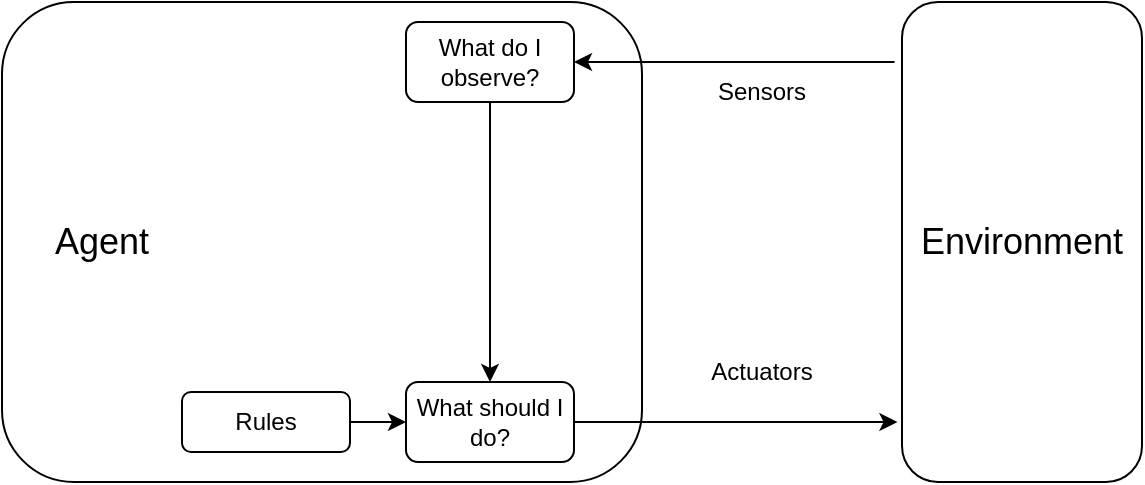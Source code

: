 <mxfile version="24.4.13" type="device">
  <diagram name="第 1 页" id="sLJ4KDU1JFGfk5za4g6f">
    <mxGraphModel dx="745" dy="420" grid="1" gridSize="10" guides="1" tooltips="1" connect="1" arrows="1" fold="1" page="1" pageScale="1" pageWidth="827" pageHeight="1169" math="0" shadow="0">
      <root>
        <mxCell id="0" />
        <mxCell id="1" parent="0" />
        <mxCell id="4T8lRR1x6J5uWcAEup5r-1" value="&lt;font style=&quot;font-size: 18px;&quot;&gt;Environment&lt;/font&gt;" style="rounded=1;whiteSpace=wrap;html=1;" parent="1" vertex="1">
          <mxGeometry x="620" y="10" width="120" height="240" as="geometry" />
        </mxCell>
        <mxCell id="4T8lRR1x6J5uWcAEup5r-2" value="" style="rounded=1;whiteSpace=wrap;html=1;" parent="1" vertex="1">
          <mxGeometry x="170" y="10" width="320" height="240" as="geometry" />
        </mxCell>
        <mxCell id="4T8lRR1x6J5uWcAEup5r-6" value="Sensors" style="text;html=1;align=center;verticalAlign=middle;whiteSpace=wrap;rounded=1;" parent="1" vertex="1">
          <mxGeometry x="520" y="40" width="60" height="30" as="geometry" />
        </mxCell>
        <mxCell id="4T8lRR1x6J5uWcAEup5r-7" value="Actuators" style="text;html=1;align=center;verticalAlign=middle;whiteSpace=wrap;rounded=1;" parent="1" vertex="1">
          <mxGeometry x="520" y="180" width="60" height="30" as="geometry" />
        </mxCell>
        <mxCell id="4T8lRR1x6J5uWcAEup5r-8" value="&lt;font style=&quot;font-size: 18px;&quot;&gt;Agent&lt;/font&gt;" style="text;html=1;align=center;verticalAlign=middle;whiteSpace=wrap;rounded=1;" parent="1" vertex="1">
          <mxGeometry x="190" y="115" width="60" height="30" as="geometry" />
        </mxCell>
        <mxCell id="4T8lRR1x6J5uWcAEup5r-10" value="What should I do?" style="rounded=1;whiteSpace=wrap;html=1;" parent="1" vertex="1">
          <mxGeometry x="372" y="200" width="84" height="40" as="geometry" />
        </mxCell>
        <mxCell id="4T8lRR1x6J5uWcAEup5r-13" style="edgeStyle=orthogonalEdgeStyle;rounded=1;orthogonalLoop=1;jettySize=auto;html=1;exitX=1;exitY=0.5;exitDx=0;exitDy=0;entryX=-0.019;entryY=0.875;entryDx=0;entryDy=0;entryPerimeter=0;" parent="1" source="4T8lRR1x6J5uWcAEup5r-10" target="4T8lRR1x6J5uWcAEup5r-1" edge="1">
          <mxGeometry relative="1" as="geometry" />
        </mxCell>
        <mxCell id="BckUsuiBPB27EDMu2cYO-6" style="edgeStyle=orthogonalEdgeStyle;curved=1;rounded=1;orthogonalLoop=1;jettySize=auto;html=1;exitX=0.5;exitY=1;exitDx=0;exitDy=0;entryX=0.5;entryY=0;entryDx=0;entryDy=0;" edge="1" parent="1" source="4T8lRR1x6J5uWcAEup5r-14" target="4T8lRR1x6J5uWcAEup5r-10">
          <mxGeometry relative="1" as="geometry" />
        </mxCell>
        <mxCell id="4T8lRR1x6J5uWcAEup5r-14" value="What do I observe?" style="rounded=1;whiteSpace=wrap;html=1;" parent="1" vertex="1">
          <mxGeometry x="372" y="20" width="84" height="40" as="geometry" />
        </mxCell>
        <mxCell id="4T8lRR1x6J5uWcAEup5r-15" style="edgeStyle=orthogonalEdgeStyle;rounded=1;orthogonalLoop=1;jettySize=auto;html=1;exitX=1;exitY=0.5;exitDx=0;exitDy=0;entryX=-0.031;entryY=0.125;entryDx=0;entryDy=0;entryPerimeter=0;endArrow=none;endFill=0;startArrow=classic;startFill=1;" parent="1" source="4T8lRR1x6J5uWcAEup5r-14" target="4T8lRR1x6J5uWcAEup5r-1" edge="1">
          <mxGeometry relative="1" as="geometry" />
        </mxCell>
        <mxCell id="BckUsuiBPB27EDMu2cYO-2" style="edgeStyle=orthogonalEdgeStyle;curved=1;rounded=1;orthogonalLoop=1;jettySize=auto;html=1;exitX=1;exitY=0.5;exitDx=0;exitDy=0;entryX=0;entryY=0.5;entryDx=0;entryDy=0;" edge="1" parent="1" source="4T8lRR1x6J5uWcAEup5r-17" target="4T8lRR1x6J5uWcAEup5r-10">
          <mxGeometry relative="1" as="geometry" />
        </mxCell>
        <mxCell id="4T8lRR1x6J5uWcAEup5r-17" value="Rules" style="rounded=1;whiteSpace=wrap;html=1;" parent="1" vertex="1">
          <mxGeometry x="260" y="205" width="84" height="30" as="geometry" />
        </mxCell>
      </root>
    </mxGraphModel>
  </diagram>
</mxfile>
